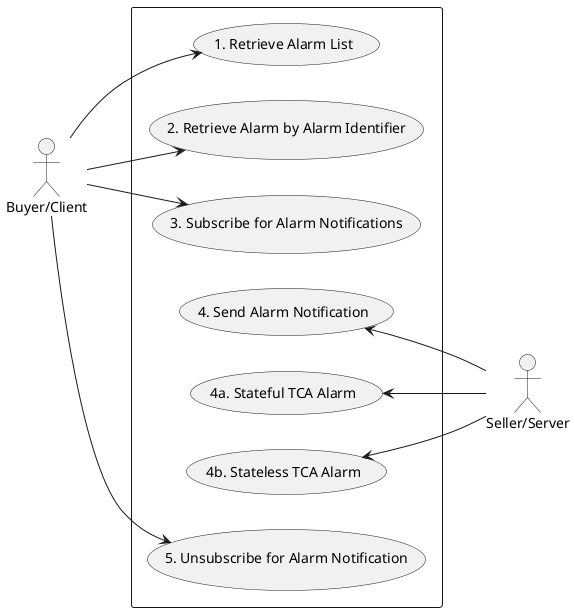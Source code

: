 @startuml alarmUsecases

left to right direction

actor "Buyer/Client" as B
actor "Seller/Server" as S

rectangle {
Usecase UC1 as "1. Retrieve Alarm List"
Usecase UC2 as "2. Retrieve Alarm by Alarm Identifier"
Usecase UC3 as "3. Subscribe for Alarm Notifications"
Usecase UC4 as "4. Send Alarm Notification"
Usecase UC5 as "4a. Stateful TCA Alarm"
Usecase UC6 as "4b. Stateless TCA Alarm"
Usecase UC7 as "5. Unsubscribe for Alarm Notification"
}

UC4 <-- S
UC5 <-- S
UC6 <-- S
B --> UC2
B --> UC3
B --> UC1
B --> UC7
@enduml